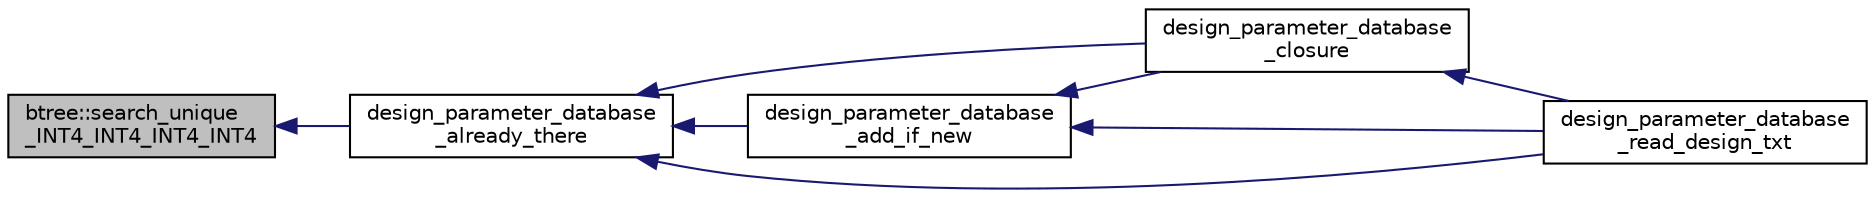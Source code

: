 digraph "btree::search_unique_INT4_INT4_INT4_INT4"
{
  edge [fontname="Helvetica",fontsize="10",labelfontname="Helvetica",labelfontsize="10"];
  node [fontname="Helvetica",fontsize="10",shape=record];
  rankdir="LR";
  Node4045 [label="btree::search_unique\l_INT4_INT4_INT4_INT4",height=0.2,width=0.4,color="black", fillcolor="grey75", style="filled", fontcolor="black"];
  Node4045 -> Node4046 [dir="back",color="midnightblue",fontsize="10",style="solid",fontname="Helvetica"];
  Node4046 [label="design_parameter_database\l_already_there",height=0.2,width=0.4,color="black", fillcolor="white", style="filled",URL="$d9/d60/discreta_8h.html#a1a30451e84e5db071c2b0de9262b9753"];
  Node4046 -> Node4047 [dir="back",color="midnightblue",fontsize="10",style="solid",fontname="Helvetica"];
  Node4047 [label="design_parameter_database\l_add_if_new",height=0.2,width=0.4,color="black", fillcolor="white", style="filled",URL="$d9/d60/discreta_8h.html#afab003d450b51bb6c988b57c3451f535"];
  Node4047 -> Node4048 [dir="back",color="midnightblue",fontsize="10",style="solid",fontname="Helvetica"];
  Node4048 [label="design_parameter_database\l_closure",height=0.2,width=0.4,color="black", fillcolor="white", style="filled",URL="$d9/d60/discreta_8h.html#a311d21856b33e2872f1d686c191b0003"];
  Node4048 -> Node4049 [dir="back",color="midnightblue",fontsize="10",style="solid",fontname="Helvetica"];
  Node4049 [label="design_parameter_database\l_read_design_txt",height=0.2,width=0.4,color="black", fillcolor="white", style="filled",URL="$d9/d60/discreta_8h.html#ac12f39c2d57b543c801c36d26f237ac7"];
  Node4047 -> Node4049 [dir="back",color="midnightblue",fontsize="10",style="solid",fontname="Helvetica"];
  Node4046 -> Node4048 [dir="back",color="midnightblue",fontsize="10",style="solid",fontname="Helvetica"];
  Node4046 -> Node4049 [dir="back",color="midnightblue",fontsize="10",style="solid",fontname="Helvetica"];
}
